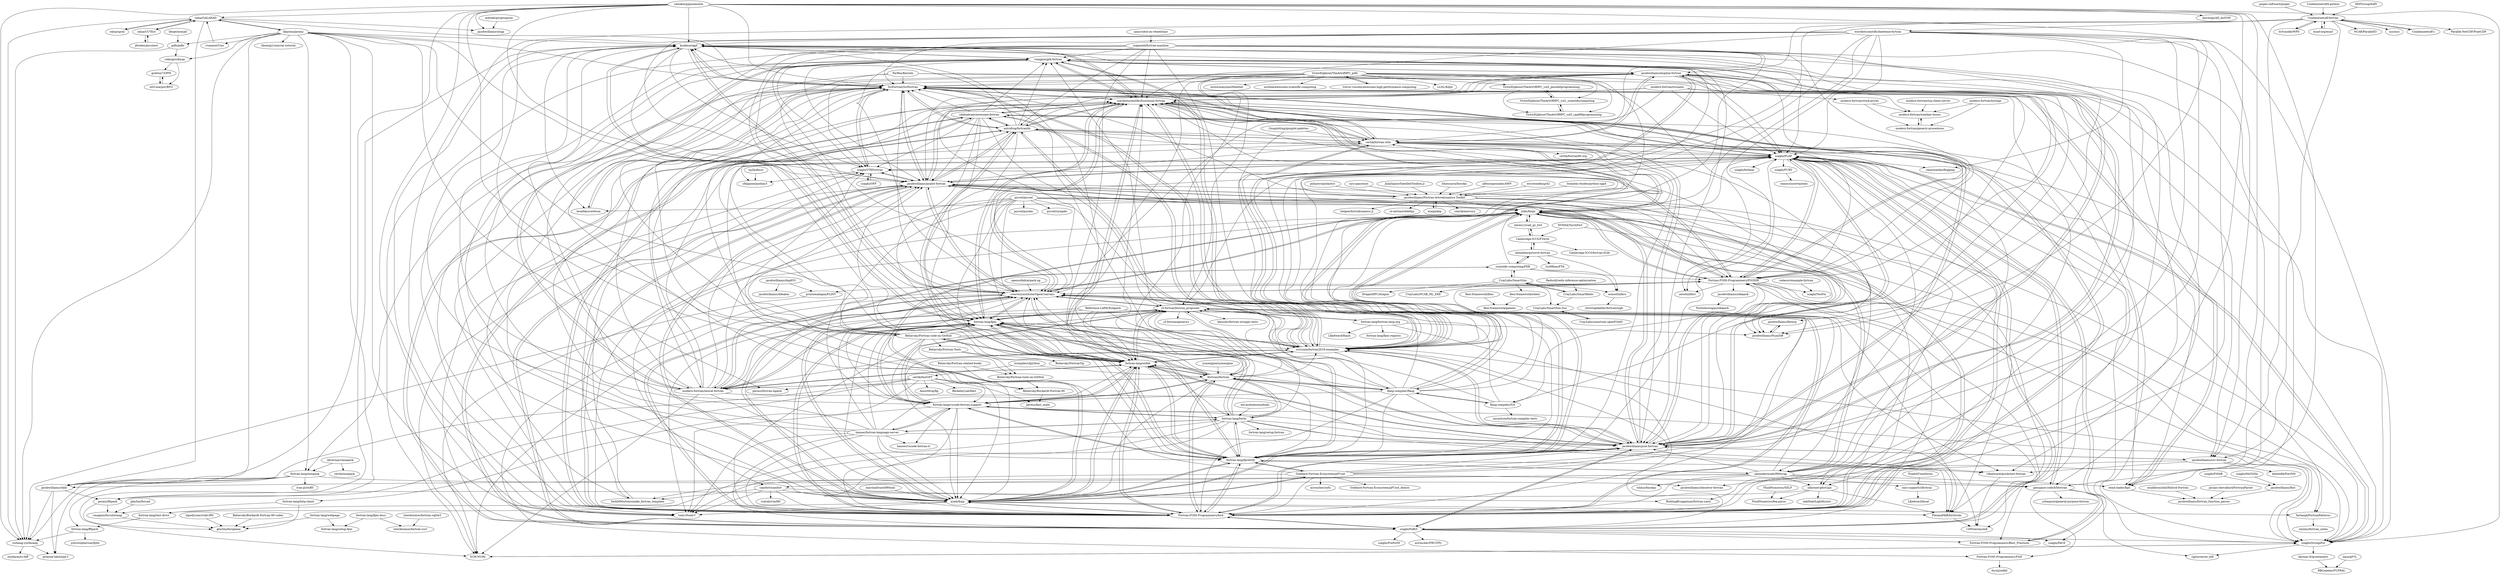 digraph G {
"kookma/ogpf" -> "vmagnin/gtk-fortran"
"kookma/ogpf" -> "SciFortran/SciFortran"
"kookma/ogpf" -> "szaghi/FLAP"
"kookma/ogpf" -> "wavebitscientific/functional-fortran"
"kookma/ogpf" -> "toml-f/toml-f"
"kookma/ogpf" -> "leonfoks/coretran"
"kookma/ogpf" -> "sourceryinstitute/OpenCoarrays"
"kookma/ogpf" -> "reinh-bader/fgsl"
"kookma/ogpf" -> "szaghi/VTKFortran"
"kookma/ogpf" -> "SCM-NV/ftl"
"kookma/ogpf" -> "geospace-code/h5fortran"
"kookma/ogpf" -> "fortran-lang/fpm"
"kookma/ogpf" -> "jacobwilliams/NumDiff"
"kookma/ogpf" -> "jacobwilliams/json-fortran"
"kookma/ogpf" -> "jacobwilliams/pyplot-fortran"
"vmagnin/gtk-fortran" -> "kookma/ogpf"
"vmagnin/gtk-fortran" -> "jacobwilliams/json-fortran"
"vmagnin/gtk-fortran" -> "wavebitscientific/functional-fortran"
"vmagnin/gtk-fortran" -> "scivision/fortran2018-examples"
"vmagnin/gtk-fortran" -> "szaghi/FLAP"
"vmagnin/gtk-fortran" -> "szaghi/VTKFortran"
"vmagnin/gtk-fortran" -> "sourceryinstitute/OpenCoarrays"
"vmagnin/gtk-fortran" -> "Fortran-FOSS-Programmers/ford"
"vmagnin/gtk-fortran" -> "aradi/fypp"
"vmagnin/gtk-fortran" -> "jacobwilliams/pyplot-fortran"
"vmagnin/gtk-fortran" -> "Fortran-FOSS-Programmers/FOODIE"
"vmagnin/gtk-fortran" -> "LKedward/quickstart-fortran"
"vmagnin/gtk-fortran" -> "modern-fortran/neural-fortran"
"vmagnin/gtk-fortran" -> "jacobwilliams/bspline-fortran"
"vmagnin/gtk-fortran" -> "fortran-lang/fpm"
"poliastro/poliastro" -> "jacobwilliams/Fortran-Astrodynamics-Toolkit" ["e"=1]
"nyx-space/nyx" -> "jacobwilliams/Fortran-Astrodynamics-Toolkit" ["e"=1]
"Unidata/netcdf-c" -> "Unidata/netcdf-fortran" ["e"=1]
"devernay/cminpack" -> "certik/minpack"
"devernay/cminpack" -> "fortran-lang/minpack"
"jacobwilliams/json-fortran" -> "Fortran-FOSS-Programmers/ford"
"jacobwilliams/json-fortran" -> "szaghi/FLAP"
"jacobwilliams/json-fortran" -> "jacobwilliams/csv-fortran"
"jacobwilliams/json-fortran" -> "wavebitscientific/functional-fortran"
"jacobwilliams/json-fortran" -> "aradi/fypp"
"jacobwilliams/json-fortran" -> "jacobwilliams/pyplot-fortran"
"jacobwilliams/json-fortran" -> "fortran-lang/fpm"
"jacobwilliams/json-fortran" -> "vmagnin/gtk-fortran"
"jacobwilliams/json-fortran" -> "szaghi/FoBiS"
"jacobwilliams/json-fortran" -> "scivision/fortran2018-examples"
"jacobwilliams/json-fortran" -> "fortran-lang/fprettify"
"jacobwilliams/json-fortran" -> "jacobwilliams/bspline-fortran"
"jacobwilliams/json-fortran" -> "fortran-lang/stdlib"
"jacobwilliams/json-fortran" -> "ylikx/forpy"
"jacobwilliams/json-fortran" -> "SciFortran/SciFortran"
"hansec/fortran-language-server" -> "fortran-lang/fortls"
"hansec/fortran-language-server" -> "fortran-lang/fprettify"
"hansec/fortran-language-server" -> "hansec/vscode-fortran-ls"
"hansec/fortran-language-server" -> "fortran-lang/vscode-fortran-support"
"hansec/fortran-language-server" -> "Fortran-FOSS-Programmers/ford"
"hansec/fortran-language-server" -> "jacobwilliams/json-fortran"
"hansec/fortran-language-server" -> "kookma/ogpf"
"hansec/fortran-language-server" -> "fortran-lang/stdlib"
"hansec/fortran-language-server" -> "aradi/fypp"
"hansec/fortran-language-server" -> "vmagnin/gtk-fortran"
"hansec/fortran-language-server" -> "fortran-lang/fpm"
"hansec/fortran-language-server" -> "sourceryinstitute/OpenCoarrays"
"hansec/fortran-language-server" -> "szaghi/FoBiS"
"hansec/fortran-language-server" -> "wavebitscientific/functional-fortran"
"hansec/fortran-language-server" -> "toml-f/toml-f"
"modern-fortran/tsunami" -> "szaghi/FLAP"
"modern-fortran/tsunami" -> "modern-fortran/stock-prices"
"modern-fortran/tsunami" -> "wavebitscientific/functional-fortran"
"modern-fortran/tsunami" -> "modern-fortran/neural-fortran"
"modern-fortran/tsunami" -> "modern-fortran/weather-buoys"
"modern-fortran/tsunami" -> "sourceryinstitute/OpenCoarrays"
"opencollab/arpack-ng" -> "sourceryinstitute/OpenCoarrays" ["e"=1]
"modern-fortran/neural-fortran" -> "scientific-computing/FKB"
"modern-fortran/neural-fortran" -> "sourceryinstitute/OpenCoarrays"
"modern-fortran/neural-fortran" -> "fortran-lang/stdlib"
"modern-fortran/neural-fortran" -> "fortran-lang/fpm"
"modern-fortran/neural-fortran" -> "wavebitscientific/functional-fortran"
"modern-fortran/neural-fortran" -> "vmagnin/gtk-fortran"
"modern-fortran/neural-fortran" -> "jacobwilliams/pyplot-fortran"
"modern-fortran/neural-fortran" -> "jacobwilliams/json-fortran"
"modern-fortran/neural-fortran" -> "szaghi/FLAP"
"modern-fortran/neural-fortran" -> "aradi/fypp"
"modern-fortran/neural-fortran" -> "scivision/fortran2018-examples"
"modern-fortran/neural-fortran" -> "SciFortran/SciFortran"
"modern-fortran/neural-fortran" -> "kookma/ogpf"
"modern-fortran/neural-fortran" -> "ylikx/forpy"
"modern-fortran/neural-fortran" -> "SCM-NV/ftl"
"azac/cobol-on-wheelchair" -> "mapmeld/fortran-machine" ["e"=1]
"Gnuplotting/gnuplot-palettes" -> "certik/fortran-utils" ["e"=1]
"Gnuplotting/gnuplot-palettes" -> "scivision/fortran2018-examples" ["e"=1]
"Unidata/netcdf4-python" -> "Unidata/netcdf-fortran" ["e"=1]
"lfortran/lfortran" -> "fortran-lang/stdlib"
"lfortran/lfortran" -> "fortran-lang/fpm"
"lfortran/lfortran" -> "Fortran-FOSS-Programmers/ford"
"lfortran/lfortran" -> "fortran-lang/fprettify"
"lfortran/lfortran" -> "sourceryinstitute/OpenCoarrays"
"lfortran/lfortran" -> "wavebitscientific/functional-fortran"
"lfortran/lfortran" -> "fortran-lang/vscode-fortran-support"
"lfortran/lfortran" -> "aradi/fypp"
"lfortran/lfortran" -> "scivision/fortran2018-examples"
"lfortran/lfortran" -> "modern-fortran/neural-fortran"
"lfortran/lfortran" -> "j3-fortran/fortran_proposals"
"lfortran/lfortran" -> "flang-compiler/flang"
"lfortran/lfortran" -> "jacobwilliams/json-fortran"
"lfortran/lfortran" -> "fortran-lang/fortls"
"lfortran/lfortran" -> "kookma/ogpf"
"wavebitscientific/datetime-fortran" -> "jacobwilliams/csv-fortran"
"wavebitscientific/datetime-fortran" -> "wavebitscientific/functional-fortran"
"wavebitscientific/datetime-fortran" -> "szaghi/FLAP"
"wavebitscientific/datetime-fortran" -> "jacobwilliams/json-fortran"
"wavebitscientific/datetime-fortran" -> "szaghi/StringiFor"
"wavebitscientific/datetime-fortran" -> "jacobwilliams/pyplot-fortran"
"wavebitscientific/datetime-fortran" -> "Fortran-FOSS-Programmers/ford"
"wavebitscientific/datetime-fortran" -> "scivision/fortran2018-examples"
"wavebitscientific/datetime-fortran" -> "BoldingBruggeman/fortran-yaml"
"wavebitscientific/datetime-fortran" -> "ylikx/forpy"
"wavebitscientific/datetime-fortran" -> "zerothi/fdict"
"wavebitscientific/datetime-fortran" -> "cmacmackin/flogging"
"wavebitscientific/datetime-fortran" -> "aradi/fypp"
"wavebitscientific/datetime-fortran" -> "SciFortran/SciFortran"
"wavebitscientific/datetime-fortran" -> "kookma/ogpf"
"modern-fortran/weather-buoys" -> "modern-fortran/generic-procedures"
"marshallward/f90nml" -> "aradi/fypp" ["e"=1]
"modern-fortran/listings" -> "modern-fortran/weather-buoys"
"modern-fortran/listings" -> "modern-fortran/generic-procedures"
"pyccel/pyccel" -> "pyccel/psydac" ["e"=1]
"pyccel/pyccel" -> "fortran-lang/fprettify"
"pyccel/pyccel" -> "rjfarmer/gfort2py"
"pyccel/pyccel" -> "sourceryinstitute/OpenCoarrays"
"pyccel/pyccel" -> "jameskermode/f90wrap"
"pyccel/pyccel" -> "camfort/camfort"
"pyccel/pyccel" -> "ylikx/forpy"
"pyccel/pyccel" -> "Fortran-FOSS-Programmers/ford"
"pyccel/pyccel" -> "pyccel/sympde" ["e"=1]
"pyccel/pyccel" -> "PlasmaFAIR/fortitude"
"pyccel/pyccel" -> "scivision/fortran2018-examples"
"pyccel/pyccel" -> "fortran-lang/stdlib"
"pyccel/pyccel" -> "fortran-lang/vscode-fortran-support"
"ylikx/forpy" -> "SciFortran/SciFortran"
"ylikx/forpy" -> "aradi/fypp"
"ylikx/forpy" -> "sourceryinstitute/OpenCoarrays"
"ylikx/forpy" -> "jacobwilliams/pyplot-fortran"
"ylikx/forpy" -> "Fortran-FOSS-Programmers/FOODIE"
"ylikx/forpy" -> "Fortran-FOSS-Programmers/ford"
"ylikx/forpy" -> "szaghi/StringiFor"
"ylikx/forpy" -> "SCM-NV/ftl"
"ylikx/forpy" -> "szaghi/FLAP"
"ylikx/forpy" -> "rjfarmer/gfort2py"
"ylikx/forpy" -> "jacobwilliams/json-fortran"
"ylikx/forpy" -> "scivision/fortran2018-examples"
"ylikx/forpy" -> "fortran-lang/fprettify"
"ylikx/forpy" -> "nbren12/call_py_fort"
"ylikx/forpy" -> "jameskermode/f90wrap"
"JuliaSpace/SatelliteToolbox.jl" -> "jacobwilliams/Fortran-Astrodynamics-Toolkit" ["e"=1]
"mdolab/pyoptsparse" -> "jacobwilliams/slsqp" ["e"=1]
"ralna/GALAHAD" -> "ralna/CUTEst"
"ralna/GALAHAD" -> "jacobwilliams/rklib"
"ralna/GALAHAD" -> "yizhang-yiz/fazang"
"ralna/GALAHAD" -> "ralna/spral"
"ralna/GALAHAD" -> "SciFortran/SciFortran"
"ralna/GALAHAD" -> "libprima/prima"
"ralna/GALAHAD" -> "jacobwilliams/slsqp"
"Goddard-Fortran-Ecosystem/pFUnit" -> "aradi/fypp"
"Goddard-Fortran-Ecosystem/pFUnit" -> "fortran-lang/fprettify"
"Goddard-Fortran-Ecosystem/pFUnit" -> "szaghi/FLAP"
"Goddard-Fortran-Ecosystem/pFUnit" -> "acroucher/zofu"
"Goddard-Fortran-Ecosystem/pFUnit" -> "j3-fortran/fortran_proposals"
"Goddard-Fortran-Ecosystem/pFUnit" -> "Goddard-Fortran-Ecosystem/pFUnit_demos"
"Goddard-Fortran-Ecosystem/pFUnit" -> "geospace-code/h5fortran"
"Goddard-Fortran-Ecosystem/pFUnit" -> "Fortran-FOSS-Programmers/ford"
"Goddard-Fortran-Ecosystem/pFUnit" -> "szaghi/VTKFortran"
"Goddard-Fortran-Ecosystem/pFUnit" -> "jacobwilliams/json-fortran"
"Goddard-Fortran-Ecosystem/pFUnit" -> "SethMMorton/cmake_fortran_template"
"Goddard-Fortran-Ecosystem/pFUnit" -> "scivision/fortran2018-examples"
"szaghi/FoBiS" -> "szaghi/FLAP"
"szaghi/FoBiS" -> "Fortran-FOSS-Programmers/ford"
"szaghi/FoBiS" -> "jacobwilliams/pyplot-fortran"
"szaghi/FoBiS" -> "szaghi/FACE"
"szaghi/FoBiS" -> "szaghi/StringiFor"
"szaghi/FoBiS" -> "jacobwilliams/json-fortran"
"szaghi/FoBiS" -> "szaghi/VTKFortran"
"szaghi/FoBiS" -> "Fortran-FOSS-Programmers/Best_Practices"
"szaghi/FoBiS" -> "astrofrog/fortranlib"
"szaghi/FoBiS" -> "szaghi/PreForM"
"szaghi/FoBiS" -> "wavebitscientific/functional-fortran"
"szaghi/FoBiS" -> "acroucher/FRUITPy"
"szaghi/FoBiS" -> "scivision/fortran2018-examples"
"szaghi/FoBiS" -> "Fortran-FOSS-Programmers/FOODIE"
"szaghi/FoBiS" -> "rabbiabram/awesome-fortran"
"ParRes/Kernels" -> "flang-compiler/f18" ["e"=1]
"ParRes/Kernels" -> "aradi/fypp" ["e"=1]
"ParRes/Kernels" -> "sourceryinstitute/OpenCoarrays" ["e"=1]
"ParRes/Kernels" -> "zerothi/fdict" ["e"=1]
"ParRes/Kernels" -> "SciFortran/SciFortran" ["e"=1]
"cp2k/dbcsr" -> "sfilippone/psblas3" ["e"=1]
"geospace-code/h5fortran" -> "szaghi/StringiFor"
"geospace-code/h5fortran" -> "szaghi/FLAP"
"geospace-code/h5fortran" -> "Fortran-FOSS-Programmers/FIAT"
"geospace-code/h5fortran" -> "rjgtorres/oo_hdf"
"geospace-code/h5fortran" -> "urbanjost/general-purpose-fortran"
"szaghi/FLAP" -> "szaghi/StringiFor"
"szaghi/FLAP" -> "szaghi/VTKFortran"
"szaghi/FLAP" -> "szaghi/FACE"
"szaghi/FLAP" -> "Fortran-FOSS-Programmers/Best_Practices"
"szaghi/FLAP" -> "Fortran-FOSS-Programmers/ford"
"szaghi/FLAP" -> "geospace-code/h5fortran"
"szaghi/FLAP" -> "jacobwilliams/json-fortran"
"szaghi/FLAP" -> "szaghi/FoBiS"
"szaghi/FLAP" -> "cmacmackin/flogging"
"szaghi/FLAP" -> "szaghi/forbear"
"szaghi/FLAP" -> "szaghi/FURY"
"szaghi/FLAP" -> "farhanjk/FortranPatterns"
"szaghi/FLAP" -> "Fortran-FOSS-Programmers/FOODIE"
"szaghi/FLAP" -> "wavebitscientific/functional-fortran"
"szaghi/FLAP" -> "jacobwilliams/pyplot-fortran"
"jfowkes/pycutest" -> "ralna/CUTEst"
"Unidata/netcdf-fortran" -> "Unidata/netcdf-c" ["e"=1]
"Unidata/netcdf-fortran" -> "Parallel-NetCDF/PnetCDF" ["e"=1]
"Unidata/netcdf-fortran" -> "wrf-model/WPS" ["e"=1]
"Unidata/netcdf-fortran" -> "esmf-org/esmf" ["e"=1]
"Unidata/netcdf-fortran" -> "jacobwilliams/csv-fortran"
"Unidata/netcdf-fortran" -> "NCAR/ParallelIO" ["e"=1]
"Unidata/netcdf-fortran" -> "nco/nco" ["e"=1]
"Unidata/netcdf-fortran" -> "wavebitscientific/datetime-fortran"
"Unidata/netcdf-fortran" -> "jacobwilliams/bspline-fortran"
"Unidata/netcdf-fortran" -> "toml-f/toml-f"
"Unidata/netcdf-fortran" -> "Fortran-FOSS-Programmers/ford"
"Unidata/netcdf-fortran" -> "scivision/fortran2018-examples"
"ralna/CUTEst" -> "ralna/GALAHAD"
"ralna/CUTEst" -> "jfowkes/pycutest"
"modern-fortran/stock-prices" -> "modern-fortran/weather-buoys"
"modern-fortran/stock-prices" -> "modern-fortran/generic-procedures"
"flang-compiler/f18" -> "flang-compiler/flang"
"flang-compiler/f18" -> "j3-fortran/fortran_proposals"
"flang-compiler/f18" -> "sourceryinstitute/OpenCoarrays"
"flang-compiler/f18" -> "nncarlson/fortran-compiler-tests"
"flang-compiler/f18" -> "Fortran-FOSS-Programmers/FOODIE"
"nbren12/call_py_fort" -> "ylikx/forpy"
"nbren12/call_py_fort" -> "Cambridge-ICCS/FTorch"
"princemahajan/FLINT" -> "yizhang-yiz/fazang"
"leonfoks/coretran" -> "SciFortran/SciFortran"
"farhanjk/FortranPatterns" -> "zmiimz/fortran_notes"
"nasa/gFTL" -> "RBCanelas/FUPRAL"
"modern-fortran/generic-procedures" -> "modern-fortran/weather-buoys"
"fortran-lang/stdlib" -> "fortran-lang/fpm"
"fortran-lang/stdlib" -> "lfortran/lfortran"
"fortran-lang/stdlib" -> "Fortran-FOSS-Programmers/ford"
"fortran-lang/stdlib" -> "scivision/fortran2018-examples"
"fortran-lang/stdlib" -> "fortran-lang/fprettify"
"fortran-lang/stdlib" -> "aradi/fypp"
"fortran-lang/stdlib" -> "j3-fortran/fortran_proposals"
"fortran-lang/stdlib" -> "wavebitscientific/functional-fortran"
"fortran-lang/stdlib" -> "jacobwilliams/json-fortran"
"fortran-lang/stdlib" -> "fortran-lang/vscode-fortran-support"
"fortran-lang/stdlib" -> "modern-fortran/neural-fortran"
"fortran-lang/stdlib" -> "Beliavsky/Fortran-code-on-GitHub"
"fortran-lang/stdlib" -> "sourceryinstitute/OpenCoarrays"
"fortran-lang/stdlib" -> "astrofrog/fortranlib"
"fortran-lang/stdlib" -> "jacobwilliams/pyplot-fortran"
"fortran-lang/fpm" -> "fortran-lang/stdlib"
"fortran-lang/fpm" -> "lfortran/lfortran"
"fortran-lang/fpm" -> "Fortran-FOSS-Programmers/ford"
"fortran-lang/fpm" -> "fortran-lang/fprettify"
"fortran-lang/fpm" -> "wavebitscientific/functional-fortran"
"fortran-lang/fpm" -> "fortran-lang/vscode-fortran-support"
"fortran-lang/fpm" -> "jacobwilliams/json-fortran"
"fortran-lang/fpm" -> "scivision/fortran2018-examples"
"fortran-lang/fpm" -> "j3-fortran/fortran_proposals"
"fortran-lang/fpm" -> "sourceryinstitute/OpenCoarrays"
"fortran-lang/fpm" -> "kookma/ogpf"
"fortran-lang/fpm" -> "modern-fortran/neural-fortran"
"fortran-lang/fpm" -> "Beliavsky/Fortran-code-on-GitHub"
"fortran-lang/fpm" -> "aradi/fypp"
"fortran-lang/fpm" -> "fortran-lang/fortls"
"esmf-org/esmf" -> "Unidata/netcdf-fortran" ["e"=1]
"libprima/prima" -> "ralna/GALAHAD"
"libprima/prima" -> "jacobwilliams/rklib"
"libprima/prima" -> "pdfo/pdfo"
"libprima/prima" -> "fortran-lang/minpack"
"libprima/prima" -> "cobyqa/cobyqa"
"libprima/prima" -> "SciFortran/SciFortran"
"libprima/prima" -> "kookma/ogpf"
"libprima/prima" -> "toml-f/toml-f"
"libprima/prima" -> "perazz/fortran-lapack"
"libprima/prima" -> "perazz/fitpack"
"libprima/prima" -> "fortran-lang/fprettify"
"libprima/prima" -> "tkoenig1/coarray-tutorial"
"libprima/prima" -> "Beliavsky/FortranTip"
"libprima/prima" -> "yizhang-yiz/fazang"
"libprima/prima" -> "cvanaret/Uno" ["e"=1]
"jacobwilliams/Fortran-Astrodynamics-Toolkit" -> "jacobwilliams/pyplot-fortran"
"jacobwilliams/Fortran-Astrodynamics-Toolkit" -> "wavebitscientific/functional-fortran"
"jacobwilliams/Fortran-Astrodynamics-Toolkit" -> "SciFortran/SciFortran"
"jacobwilliams/Fortran-Astrodynamics-Toolkit" -> "ylikx/forpy"
"jacobwilliams/Fortran-Astrodynamics-Toolkit" -> "esa/pykep" ["e"=1]
"jacobwilliams/Fortran-Astrodynamics-Toolkit" -> "Fortran-FOSS-Programmers/FOODIE"
"jacobwilliams/Fortran-Astrodynamics-Toolkit" -> "smirik/mercury" ["e"=1]
"jacobwilliams/Fortran-Astrodynamics-Toolkit" -> "leonfoks/coretran"
"jacobwilliams/Fortran-Astrodynamics-Toolkit" -> "certik/fortran-utils"
"jacobwilliams/Fortran-Astrodynamics-Toolkit" -> "helgee/Astrodynamics.jl" ["e"=1]
"jacobwilliams/Fortran-Astrodynamics-Toolkit" -> "jacobwilliams/NumDiff"
"jacobwilliams/Fortran-Astrodynamics-Toolkit" -> "kookma/ogpf"
"jacobwilliams/Fortran-Astrodynamics-Toolkit" -> "ut-astria/orbdetpy" ["e"=1]
"jacobwilliams/Fortran-Astrodynamics-Toolkit" -> "jacobwilliams/json-fortran"
"cdslaborg/paramonte" -> "SciFortran/SciFortran"
"cdslaborg/paramonte" -> "jacobwilliams/pyplot-fortran"
"cdslaborg/paramonte" -> "jacobwilliams/csv-fortran"
"cdslaborg/paramonte" -> "jacobwilliams/rklib"
"cdslaborg/paramonte" -> "szaghi/StringiFor"
"cdslaborg/paramonte" -> "jacobwilliams/NumDiff"
"cdslaborg/paramonte" -> "ralna/GALAHAD"
"cdslaborg/paramonte" -> "rjfarmer/gfort2py"
"cdslaborg/paramonte" -> "yizhang-yiz/fazang"
"cdslaborg/paramonte" -> "kookma/ogpf"
"cdslaborg/paramonte" -> "jacobwilliams/slsqp"
"cdslaborg/paramonte" -> "Beliavsky/Fortran-code-on-GitHub"
"cdslaborg/paramonte" -> "toml-f/toml-f"
"cdslaborg/paramonte" -> "geospace-code/h5fortran"
"cdslaborg/paramonte" -> "lauvergn/AD_dnSVM"
"scientific-computing/FKB" -> "alexeedm/pytorch-fortran"
"scientific-computing/FKB" -> "modern-fortran/neural-fortran"
"scientific-computing/FKB" -> "ecmwf/infero"
"scientific-computing/FKB" -> "ylikx/forpy"
"scientific-computing/FKB" -> "CrayLabs/SmartSim"
"scientific-computing/FKB" -> "Fortran-FOSS-Programmers/FOODIE"
"jameskermode/f90wrap" -> "rjfarmer/gfort2py"
"jameskermode/f90wrap" -> "ylikx/forpy"
"jameskermode/f90wrap" -> "fortran-lang/fprettify"
"jameskermode/f90wrap" -> "Fortran-FOSS-Programmers/ford"
"jameskermode/f90wrap" -> "reinh-bader/fgsl"
"jameskermode/f90wrap" -> "SciFortran/SciFortran"
"jameskermode/f90wrap" -> "jacobwilliams/rklib"
"jameskermode/f90wrap" -> "tchlux/fmodpy"
"jameskermode/f90wrap" -> "certik/fortran-utils"
"jameskermode/f90wrap" -> "camfort/camfort"
"jameskermode/f90wrap" -> "sourceryinstitute/OpenCoarrays"
"jameskermode/f90wrap" -> "geospace-code/h5fortran"
"jameskermode/f90wrap" -> "jacobwilliams/json-fortran"
"jameskermode/f90wrap" -> "szaghi/FLAP"
"jameskermode/f90wrap" -> "cass-support/clfortran"
"HDFGroup/hdf5" -> "Unidata/netcdf-fortran" ["e"=1]
"Fortran-FOSS-Programmers/ford" -> "fortran-lang/fprettify"
"Fortran-FOSS-Programmers/ford" -> "szaghi/FLAP"
"Fortran-FOSS-Programmers/ford" -> "jacobwilliams/json-fortran"
"Fortran-FOSS-Programmers/ford" -> "fortran-lang/stdlib"
"Fortran-FOSS-Programmers/ford" -> "fortran-lang/fpm"
"Fortran-FOSS-Programmers/ford" -> "wavebitscientific/functional-fortran"
"Fortran-FOSS-Programmers/ford" -> "aradi/fypp"
"Fortran-FOSS-Programmers/ford" -> "sourceryinstitute/OpenCoarrays"
"Fortran-FOSS-Programmers/ford" -> "szaghi/FoBiS"
"Fortran-FOSS-Programmers/ford" -> "jacobwilliams/pyplot-fortran"
"Fortran-FOSS-Programmers/ford" -> "ylikx/forpy"
"Fortran-FOSS-Programmers/ford" -> "j3-fortran/fortran_proposals"
"Fortran-FOSS-Programmers/ford" -> "SciFortran/SciFortran"
"Fortran-FOSS-Programmers/ford" -> "rabbiabram/awesome-fortran"
"Fortran-FOSS-Programmers/ford" -> "lfortran/lfortran"
"FluidNumerics/SELF" -> "FluidNumerics/feq-parse"
"bbopt/nomad" -> "pdfo/pdfo"
"rabbiabram/awesome-fortran" -> "astrofrog/fortranlib"
"rabbiabram/awesome-fortran" -> "scivision/fortran2018-examples"
"rabbiabram/awesome-fortran" -> "wavebitscientific/functional-fortran"
"rabbiabram/awesome-fortran" -> "Fortran-FOSS-Programmers/ford"
"rabbiabram/awesome-fortran" -> "jacobwilliams/pyplot-fortran"
"rabbiabram/awesome-fortran" -> "jacobwilliams/json-fortran"
"rabbiabram/awesome-fortran" -> "certik/fortran-utils"
"rabbiabram/awesome-fortran" -> "szaghi/FoBiS"
"rabbiabram/awesome-fortran" -> "SciFortran/SciFortran"
"rabbiabram/awesome-fortran" -> "vmagnin/gtk-fortran"
"rabbiabram/awesome-fortran" -> "szaghi/FLAP"
"rabbiabram/awesome-fortran" -> "fortran-lang/stdlib"
"rabbiabram/awesome-fortran" -> "szaghi/VTKFortran"
"rabbiabram/awesome-fortran" -> "fortran-lang/fpm"
"rabbiabram/awesome-fortran" -> "j3-fortran/fortran_proposals"
"pdfo/pdfo" -> "cobyqa/cobyqa"
"pdfo/pdfo" -> "yizhang-yiz/fazang"
"j3-fortran/fortran_proposals" -> "j3-fortran/generics"
"j3-fortran/fortran_proposals" -> "sourceryinstitute/OpenCoarrays"
"j3-fortran/fortran_proposals" -> "aradi/fypp"
"j3-fortran/fortran_proposals" -> "fortran-lang/fortran-lang.org"
"j3-fortran/fortran_proposals" -> "14NGiestas/mfi"
"j3-fortran/fortran_proposals" -> "fortran-lang/stdlib"
"j3-fortran/fortran_proposals" -> "LKedward/quickstart-fortran"
"j3-fortran/fortran_proposals" -> "PlasmaFAIR/fortitude"
"j3-fortran/fortran_proposals" -> "Fortran-FOSS-Programmers/ford"
"j3-fortran/fortran_proposals" -> "fortran-lang/fpm"
"j3-fortran/fortran_proposals" -> "klausler/fortran-wringer-tests"
"j3-fortran/fortran_proposals" -> "szaghi/FLAP"
"j3-fortran/fortran_proposals" -> "toml-f/toml-f"
"j3-fortran/fortran_proposals" -> "fortran-lang/fprettify"
"j3-fortran/fortran_proposals" -> "fortran-lang/vscode-fortran-support"
"fortran-lang/fortran-lang.org" -> "LKedward/fhash"
"fortran-lang/fortran-lang.org" -> "j3-fortran/fortran_proposals"
"fortran-lang/fortran-lang.org" -> "jacobwilliams/NumDiff"
"fortran-lang/fortran-lang.org" -> "14NGiestas/mfi"
"fortran-lang/fortran-lang.org" -> "fortran-lang/fpm-registry"
"bluescarni/heyoka" -> "jacobwilliams/Fortran-Astrodynamics-Toolkit" ["e"=1]
"SciFortran/SciFortran" -> "reinh-bader/fgsl"
"SciFortran/SciFortran" -> "szaghi/StringiFor"
"SciFortran/SciFortran" -> "wavebitscientific/functional-fortran"
"SciFortran/SciFortran" -> "jacobwilliams/pyplot-fortran"
"SciFortran/SciFortran" -> "szaghi/VTKFortran"
"SciFortran/SciFortran" -> "kookma/ogpf"
"SciFortran/SciFortran" -> "ylikx/forpy"
"SciFortran/SciFortran" -> "scivision/fortran2018-examples"
"SciFortran/SciFortran" -> "sfilippone/psblas3"
"SciFortran/SciFortran" -> "certik/fortran-utils"
"SciFortran/SciFortran" -> "leonfoks/coretran"
"SciFortran/SciFortran" -> "Fortran-FOSS-Programmers/FOODIE"
"SciFortran/SciFortran" -> "fortran-lang/minpack"
"SciFortran/SciFortran" -> "toml-f/toml-f"
"SciFortran/SciFortran" -> "astrofrog/fortranlib"
"modern-fortran/tcp-client-server" -> "modern-fortran/weather-buoys"
"szaghi/MaTiSSe" -> "jacobwilliams/flist"
"sourceryinstitute/OpenCoarrays" -> "j3-fortran/fortran_proposals"
"sourceryinstitute/OpenCoarrays" -> "Fortran-FOSS-Programmers/FOODIE"
"sourceryinstitute/OpenCoarrays" -> "aradi/fypp"
"sourceryinstitute/OpenCoarrays" -> "Fortran-FOSS-Programmers/ford"
"sourceryinstitute/OpenCoarrays" -> "ylikx/forpy"
"sourceryinstitute/OpenCoarrays" -> "szaghi/FLAP"
"sourceryinstitute/OpenCoarrays" -> "SciFortran/SciFortran"
"sourceryinstitute/OpenCoarrays" -> "wavebitscientific/functional-fortran"
"sourceryinstitute/OpenCoarrays" -> "fortran-lang/fprettify"
"sourceryinstitute/OpenCoarrays" -> "scivision/fortran2018-examples"
"sourceryinstitute/OpenCoarrays" -> "SCM-NV/ftl"
"sourceryinstitute/OpenCoarrays" -> "jacobwilliams/pyplot-fortran"
"sourceryinstitute/OpenCoarrays" -> "modern-fortran/neural-fortran"
"sourceryinstitute/OpenCoarrays" -> "kookma/ogpf"
"sourceryinstitute/OpenCoarrays" -> "fortran-lang/fpm"
"jacobwilliams/bspline-fortran" -> "jacobwilliams/finterp"
"jacobwilliams/bspline-fortran" -> "jacobwilliams/NumDiff"
"jacobwilliams/bspline-fortran" -> "jacobwilliams/pyplot-fortran"
"jacobwilliams/bspline-fortran" -> "jacobwilliams/json-fortran"
"jacobwilliams/bspline-fortran" -> "szaghi/FLAP"
"jacobwilliams/bspline-fortran" -> "scivision/fortran2018-examples"
"jacobwilliams/bspline-fortran" -> "jacobwilliams/csv-fortran"
"jacobwilliams/bspline-fortran" -> "Fortran-FOSS-Programmers/FOODIE"
"jacobwilliams/bspline-fortran" -> "SciFortran/SciFortran"
"jacobwilliams/bspline-fortran" -> "szaghi/VTKFortran"
"jacobwilliams/bspline-fortran" -> "sourceryinstitute/OpenCoarrays"
"jacobwilliams/bspline-fortran" -> "szaghi/StringiFor"
"jacobwilliams/bspline-fortran" -> "wavebitscientific/functional-fortran"
"jacobwilliams/bspline-fortran" -> "certik/fortran-utils"
"jacobwilliams/bspline-fortran" -> "vmagnin/gtk-fortran"
"alfonsogonzalez/AWP" -> "jacobwilliams/Fortran-Astrodynamics-Toolkit" ["e"=1]
"ericstoneking/42" -> "jacobwilliams/Fortran-Astrodynamics-Toolkit" ["e"=1]
"trevor-vincent/awesome-high-performance-computing" -> "VictorEijkhout/TheArtofHPC_pdfs" ["e"=1]
"Beliavsky/Fortran-code-on-GitHub" -> "fortran-lang/stdlib"
"Beliavsky/Fortran-code-on-GitHub" -> "SciFortran/SciFortran"
"Beliavsky/Fortran-code-on-GitHub" -> "fortran-lang/fpm"
"Beliavsky/Fortran-code-on-GitHub" -> "scivision/fortran2018-examples"
"Beliavsky/Fortran-code-on-GitHub" -> "Beliavsky/FortranTip"
"Beliavsky/Fortran-code-on-GitHub" -> "j3-fortran/fortran_proposals"
"Beliavsky/Fortran-code-on-GitHub" -> "szaghi/StringiFor"
"Beliavsky/Fortran-code-on-GitHub" -> "Beliavsky/Fortran-Tools"
"Beliavsky/Fortran-code-on-GitHub" -> "Beliavsky/Fortran-tools-on-GitHub"
"Beliavsky/Fortran-code-on-GitHub" -> "Fortran-FOSS-Programmers/ford"
"Beliavsky/Fortran-code-on-GitHub" -> "wavebitscientific/functional-fortran"
"Beliavsky/Fortran-code-on-GitHub" -> "jacobwilliams/pyplot-fortran"
"Beliavsky/Fortran-code-on-GitHub" -> "fortran-lang/vscode-fortran-support"
"Beliavsky/Fortran-code-on-GitHub" -> "certik/fortran-utils"
"Beliavsky/Fortran-code-on-GitHub" -> "astrofrog/fortranlib"
"Beliavsky/Fortran-related-books" -> "Beliavsky/Burkardt-Fortran-90"
"Beliavsky/Fortran-related-books" -> "Beliavsky/Fortran-tools-on-GitHub"
"Beliavsky/Fortran-tools-on-GitHub" -> "Beliavsky/Burkardt-Fortran-90"
"fortran-lang/test-drive" -> "fortran-lang/fftpack"
"Beliavsky/Fortran-Tools" -> "Beliavsky/Fortran-tools-on-GitHub"
"Beliavsky/Fortran-Tools" -> "Beliavsky/FortranTip"
"certik/fortran-utils" -> "astrofrog/fortranlib"
"certik/fortran-utils" -> "SciFortran/SciFortran"
"certik/fortran-utils" -> "szaghi/FLAP"
"certik/fortran-utils" -> "wavebitscientific/functional-fortran"
"certik/fortran-utils" -> "scivision/fortran2018-examples"
"certik/fortran-utils" -> "jacobwilliams/json-fortran"
"certik/fortran-utils" -> "jacobwilliams/pyplot-fortran"
"certik/fortran-utils" -> "reinh-bader/fgsl"
"certik/fortran-utils" -> "ylikx/forpy"
"certik/fortran-utils" -> "rabbiabram/awesome-fortran"
"certik/fortran-utils" -> "certik/fortran90.org"
"certik/fortran-utils" -> "jacobwilliams/bspline-fortran"
"certik/fortran-utils" -> "SethMMorton/cmake_fortran_template"
"certik/fortran-utils" -> "szaghi/StringiFor"
"certik/fortran-utils" -> "fortran-lang/fprettify"
"CrayLabs/SmartSim" -> "CrayLabs/SmartRedis"
"CrayLabs/SmartSim" -> "ecmwf/infero"
"CrayLabs/SmartSim" -> "scientific-computing/FKB"
"CrayLabs/SmartSim" -> "CrayLabs/SmartSim-Zoo"
"CrayLabs/SmartSim" -> "CrayLabs/NCAR_ML_EKE"
"CrayLabs/SmartSim" -> "flexi-framework/relexi"
"CrayLabs/SmartSim" -> "DragonHPC/dragon"
"jacobwilliams/pyplot-fortran" -> "szaghi/StringiFor"
"jacobwilliams/pyplot-fortran" -> "SciFortran/SciFortran"
"jacobwilliams/pyplot-fortran" -> "SCM-NV/ftl"
"jacobwilliams/pyplot-fortran" -> "szaghi/VTKFortran"
"jacobwilliams/pyplot-fortran" -> "Fortran-FOSS-Programmers/FOODIE"
"jacobwilliams/pyplot-fortran" -> "szaghi/FLAP"
"jacobwilliams/pyplot-fortran" -> "ylikx/forpy"
"jacobwilliams/pyplot-fortran" -> "jacobwilliams/json-fortran"
"jacobwilliams/pyplot-fortran" -> "aradi/fypp"
"jacobwilliams/pyplot-fortran" -> "Fortran-FOSS-Programmers/ford"
"jacobwilliams/pyplot-fortran" -> "wavebitscientific/functional-fortran"
"jacobwilliams/pyplot-fortran" -> "szaghi/FoBiS"
"jacobwilliams/pyplot-fortran" -> "astrofrog/fortranlib"
"jacobwilliams/pyplot-fortran" -> "jacobwilliams/Fortran-Astrodynamics-Toolkit"
"jacobwilliams/pyplot-fortran" -> "sourceryinstitute/OpenCoarrays"
"CrayLabs/smartsim-openFOAM" -> "CrayLabs/SmartSim-Zoo"
"CrayLabs/SmartRedis" -> "CrayLabs/SmartSim"
"CrayLabs/SmartRedis" -> "CrayLabs/SmartSim-Zoo"
"szaghi/FiNeR" -> "jacobwilliams/flist"
"Beliavsky/Burkardt-Fortran-90" -> "jalvesz/fast_math"
"interkosmos/fortran-sqlite3" -> "interkosmos/fortran-curl"
"codecov/example-fortran" -> "szaghi/VecFor"
"LKedward/quickstart-fortran" -> "14NGiestas/mfi"
"lcompilers/lpython" -> "lfortran/lfortran" ["e"=1]
"lcompilers/lpython" -> "certik/fastGPT" ["e"=1]
"symengine/symengine" -> "lfortran/lfortran" ["e"=1]
"reinh-bader/fgsl" -> "SciFortran/SciFortran"
"reinh-bader/fgsl" -> "jacobwilliams/fortran_function_parser"
"fortran-lang/fortls" -> "fortran-lang/vscode-fortran-support"
"fortran-lang/fortls" -> "hansec/fortran-language-server"
"fortran-lang/fortls" -> "fortran-lang/fprettify"
"fortran-lang/fortls" -> "fortran-lang/fpm"
"fortran-lang/fortls" -> "fortran-lang/stdlib"
"fortran-lang/fortls" -> "Fortran-FOSS-Programmers/ford"
"fortran-lang/fortls" -> "toml-f/toml-f"
"fortran-lang/fortls" -> "PlasmaFAIR/fortitude"
"fortran-lang/fortls" -> "lfortran/lfortran"
"fortran-lang/fortls" -> "SciFortran/SciFortran"
"fortran-lang/fortls" -> "fortran-lang/setup-fortran"
"fortran-lang/fortls" -> "fortran-lang/test-drive"
"fortran-lang/fortls" -> "j3-fortran/fortran_proposals"
"fortran-lang/fortls" -> "jacobwilliams/json-fortran"
"fortran-lang/fortls" -> "LKedward/quickstart-fortran"
"jacobwilliams/dop853" -> "jacobwilliams/ddeabm"
"jacobwilliams/dop853" -> "princemahajan/FLINT"
"Fortran-FOSS-Programmers/Best_Practices" -> "szaghi/FLAP"
"Fortran-FOSS-Programmers/Best_Practices" -> "Fortran-FOSS-Programmers/FIAT"
"cvanaret/Uno" -> "ralna/GALAHAD" ["e"=1]
"szaghi/VTKFortran" -> "szaghi/FLAP"
"szaghi/VTKFortran" -> "SciFortran/SciFortran"
"szaghi/VTKFortran" -> "Fortran-FOSS-Programmers/FOODIE"
"szaghi/VTKFortran" -> "sfilippone/psblas3"
"szaghi/VTKFortran" -> "jacobwilliams/pyplot-fortran"
"szaghi/VTKFortran" -> "szaghi/OFF" ["e"=1]
"cobyqa/cobyqa" -> "gratton7/OPM"
"cobyqa/cobyqa" -> "m01marpor/BFO"
"ecmwf/infero" -> "christophkeller/fortran2xgb"
"szaghi/OFF" -> "szaghi/VTKFortran" ["e"=1]
"jacobwilliams/odepack" -> "Nicholaswogan/odepack"
"Fortran-FOSS-Programmers/FIAT" -> "furstj/ooflib"
"flexi-framework/relexi" -> "flexi-framework/galaexi"
"fortran-lang/minpack" -> "jacobwilliams/nlesolver-fortran"
"fortran-lang/minpack" -> "yizhang-yiz/fazang"
"fortran-lang/minpack" -> "fortran-lang/fftpack"
"fortran-lang/minpack" -> "grimme-lab/nlopt-f"
"fortran-lang/minpack" -> "jacobwilliams/rklib"
"fortran-lang/minpack" -> "ivan-pi/stiff3"
"yizhang-yiz/fazang" -> "grimme-lab/nlopt-f"
"yizhang-yiz/fazang" -> "zoziha/auto-diff"
"Fortran-FOSS-Programmers/FOODIE" -> "szaghi/VTKFortran"
"Fortran-FOSS-Programmers/FOODIE" -> "sourceryinstitute/OpenCoarrays"
"Fortran-FOSS-Programmers/FOODIE" -> "szaghi/FLAP"
"Fortran-FOSS-Programmers/FOODIE" -> "szaghi/StringiFor"
"Fortran-FOSS-Programmers/FOODIE" -> "farhanjk/FortranPatterns"
"Fortran-FOSS-Programmers/FOODIE" -> "jacobwilliams/pyplot-fortran"
"Fortran-FOSS-Programmers/FOODIE" -> "SciFortran/SciFortran"
"Fortran-FOSS-Programmers/FOODIE" -> "szaghi/VecFor"
"Fortran-FOSS-Programmers/FOODIE" -> "ylikx/forpy"
"Fortran-FOSS-Programmers/FOODIE" -> "jacobwilliams/odepack"
"Fortran-FOSS-Programmers/FOODIE" -> "Fortran-FOSS-Programmers/Best_Practices"
"Fortran-FOSS-Programmers/FOODIE" -> "jacobwilliams/NumDiff"
"Fortran-FOSS-Programmers/FOODIE" -> "zerothi/fdict"
"Fortran-FOSS-Programmers/FOODIE" -> "Fortran-FOSS-Programmers/FIAT"
"Fortran-FOSS-Programmers/FOODIE" -> "princemahajan/FLINT"
"cass-support/clfortran" -> "LKedward/focal"
"alexeedm/pytorch-fortran" -> "scientific-computing/FKB"
"alexeedm/pytorch-fortran" -> "Cambridge-ICCS/FTorch"
"alexeedm/pytorch-fortran" -> "luc99hen/FTA"
"alexeedm/pytorch-fortran" -> "ecmwf/infero"
"fortran-lang/fpm-docs" -> "fortran-lang/setup-fpm"
"fortran-lang/fpm-docs" -> "interkosmos/fortran-curl"
"CrayLabs/SmartSim-Zoo" -> "CrayLabs/smartsim-openFOAM"
"jacobwilliams/flist" -> "jacobwilliams/fortran_function_parser"
"m01marpor/BFO" -> "gratton7/OPM"
"gratton7/OPM" -> "m01marpor/BFO"
"Reference-LAPACK/lapack" -> "fortran-lang/stdlib" ["e"=1]
"Reference-LAPACK/lapack" -> "lfortran/lfortran" ["e"=1]
"Reference-LAPACK/lapack" -> "fortran-lang/fpm" ["e"=1]
"Reference-LAPACK/lapack" -> "flang-compiler/flang" ["e"=1]
"Reference-LAPACK/lapack" -> "modern-fortran/neural-fortran" ["e"=1]
"Reference-LAPACK/lapack" -> "Fortran-FOSS-Programmers/ford" ["e"=1]
"aradi/fypp" -> "fortran-lang/fprettify"
"aradi/fypp" -> "j3-fortran/fortran_proposals"
"aradi/fypp" -> "sourceryinstitute/OpenCoarrays"
"aradi/fypp" -> "toml-f/toml-f"
"aradi/fypp" -> "Fortran-FOSS-Programmers/ford"
"aradi/fypp" -> "ylikx/forpy"
"aradi/fypp" -> "jacobwilliams/json-fortran"
"aradi/fypp" -> "jacobwilliams/pyplot-fortran"
"aradi/fypp" -> "fortran-lang/stdlib"
"aradi/fypp" -> "SciFortran/SciFortran"
"aradi/fypp" -> "Goddard-Fortran-Ecosystem/pFUnit"
"aradi/fypp" -> "fortran-lang/test-drive"
"aradi/fypp" -> "farhanjk/FortranPatterns"
"aradi/fypp" -> "PlasmaFAIR/fortitude"
"aradi/fypp" -> "szaghi/FLAP"
"brandon-rhodes/python-sgp4" -> "jacobwilliams/Fortran-Astrodynamics-Toolkit" ["e"=1]
"Cambridge-ICCS/FTorch" -> "Cambridge-ICCS/fortran-tf-lib"
"Cambridge-ICCS/FTorch" -> "alexeedm/pytorch-fortran"
"Cambridge-ICCS/FTorch" -> "nbren12/call_py_fort"
"scivision/fortran2018-examples" -> "astrofrog/fortranlib"
"scivision/fortran2018-examples" -> "SciFortran/SciFortran"
"scivision/fortran2018-examples" -> "fortran-lang/stdlib"
"scivision/fortran2018-examples" -> "wavebitscientific/functional-fortran"
"scivision/fortran2018-examples" -> "rabbiabram/awesome-fortran"
"scivision/fortran2018-examples" -> "sourceryinstitute/OpenCoarrays"
"scivision/fortran2018-examples" -> "jacobwilliams/json-fortran"
"scivision/fortran2018-examples" -> "fortran-lang/fpm"
"scivision/fortran2018-examples" -> "vmagnin/gtk-fortran"
"scivision/fortran2018-examples" -> "jacobwilliams/bspline-fortran"
"scivision/fortran2018-examples" -> "ylikx/forpy"
"scivision/fortran2018-examples" -> "szaghi/FLAP"
"scivision/fortran2018-examples" -> "certik/fortran-utils"
"scivision/fortran2018-examples" -> "fortran-lang/fprettify"
"scivision/fortran2018-examples" -> "aradi/fypp"
"perazz/fitpack" -> "vmagnin/forcolormap"
"perazz/fitpack" -> "gha3mi/foropenai"
"jacobwilliams/finterp" -> "jacobwilliams/NumDiff"
"fortran-lang/webpage" -> "fortran-lang/setup-fpm"
"fortran-lang/webpage" -> "gha3mi/foropenai"
"jacobwilliams/rklib" -> "grimme-lab/nlopt-f"
"jacobwilliams/rklib" -> "perazz/fitpack"
"jacobwilliams/rklib" -> "yizhang-yiz/fazang"
"VictorEijkhout/TheArtOfHPC_vol2_parallelprogramming" -> "VictorEijkhout/TheArtOfHPC_vol1_scientificcomputing"
"VictorEijkhout/TheArtOfHPC_vol2_parallelprogramming" -> "VictorEijkhout/TheArtOfHPC_vol3_cppf08programming"
"szaghi/StringiFor" -> "rjgtorres/oo_hdf"
"szaghi/StringiFor" -> "szaghi/FLAP"
"szaghi/StringiFor" -> "SCM-NV/ftl"
"szaghi/StringiFor" -> "darmar-lt/qcontainers"
"VictorEijkhout/TheArtOfHPC_vol1_scientificcomputing" -> "VictorEijkhout/TheArtOfHPC_vol3_cppf08programming"
"VictorEijkhout/TheArtOfHPC_vol1_scientificcomputing" -> "VictorEijkhout/TheArtOfHPC_vol2_parallelprogramming"
"VictorEijkhout/TheArtOfHPC_vol3_cppf08programming" -> "VictorEijkhout/TheArtOfHPC_vol1_scientificcomputing"
"VictorEijkhout/TheArtofHPC_pdfs" -> "trevor-vincent/awesome-high-performance-computing" ["e"=1]
"VictorEijkhout/TheArtofHPC_pdfs" -> "VictorEijkhout/TheArtOfHPC_vol2_parallelprogramming"
"VictorEijkhout/TheArtofHPC_pdfs" -> "VictorEijkhout/TheArtOfHPC_vol1_scientificcomputing"
"VictorEijkhout/TheArtofHPC_pdfs" -> "fortran-lang/fprettify"
"VictorEijkhout/TheArtofHPC_pdfs" -> "fortran-lang/stdlib"
"VictorEijkhout/TheArtofHPC_pdfs" -> "lfortran/lfortran"
"VictorEijkhout/TheArtofHPC_pdfs" -> "LLNL/RAJA" ["e"=1]
"VictorEijkhout/TheArtofHPC_pdfs" -> "SciFortran/SciFortran"
"VictorEijkhout/TheArtofHPC_pdfs" -> "VictorEijkhout/TheArtOfHPC_vol3_cppf08programming"
"VictorEijkhout/TheArtofHPC_pdfs" -> "Fortran-FOSS-Programmers/ford"
"VictorEijkhout/TheArtofHPC_pdfs" -> "fortran-lang/vscode-fortran-support"
"VictorEijkhout/TheArtofHPC_pdfs" -> "Beliavsky/Fortran-code-on-GitHub"
"VictorEijkhout/TheArtofHPC_pdfs" -> "mrnorman/miniWeather" ["e"=1]
"VictorEijkhout/TheArtofHPC_pdfs" -> "nschloe/awesome-scientific-computing" ["e"=1]
"VictorEijkhout/TheArtofHPC_pdfs" -> "j3-fortran/fortran_proposals"
"RedisAI/redis-inference-optimization" -> "CrayLabs/SmartRedis" ["e"=1]
"fortran-lang/fprettify" -> "Fortran-FOSS-Programmers/ford"
"fortran-lang/fprettify" -> "aradi/fypp"
"fortran-lang/fprettify" -> "fortran-lang/fpm"
"fortran-lang/fprettify" -> "wavebitscientific/functional-fortran"
"fortran-lang/fprettify" -> "fortran-lang/vscode-fortran-support"
"fortran-lang/fprettify" -> "fortran-lang/stdlib"
"fortran-lang/fprettify" -> "sourceryinstitute/OpenCoarrays"
"fortran-lang/fprettify" -> "jacobwilliams/json-fortran"
"fortran-lang/fprettify" -> "PlasmaFAIR/fortitude"
"fortran-lang/fprettify" -> "szaghi/FLAP"
"fortran-lang/fprettify" -> "Goddard-Fortran-Ecosystem/pFUnit"
"fortran-lang/fprettify" -> "ylikx/forpy"
"fortran-lang/fprettify" -> "fortran-lang/fortls"
"fortran-lang/fprettify" -> "j3-fortran/fortran_proposals"
"fortran-lang/fprettify" -> "jameskermode/f90wrap"
"mapmeld/fortran-machine" -> "wavebitscientific/functional-fortran"
"mapmeld/fortran-machine" -> "jacobwilliams/json-fortran"
"mapmeld/fortran-machine" -> "certik/fortran-utils"
"mapmeld/fortran-machine" -> "fortran-lang/fpm"
"mapmeld/fortran-machine" -> "vmagnin/gtk-fortran"
"mapmeld/fortran-machine" -> "flang-compiler/flang"
"mapmeld/fortran-machine" -> "modern-fortran/neural-fortran"
"mapmeld/fortran-machine" -> "astrofrog/fortranlib"
"mapmeld/fortran-machine" -> "Fortran-FOSS-Programmers/ford"
"mapmeld/fortran-machine" -> "scivision/fortran2018-examples"
"mapmeld/fortran-machine" -> "fortran-lang/stdlib"
"mapmeld/fortran-machine" -> "Fortran-FOSS-Programmers/FOODIE"
"mapmeld/fortran-machine" -> "sourceryinstitute/OpenCoarrays"
"mapmeld/fortran-machine" -> "SCM-NV/ftl"
"mapmeld/fortran-machine" -> "reinh-bader/fgsl"
"NVIDIA/TorchFort" -> "Cambridge-ICCS/FTorch"
"NVIDIA/TorchFort" -> "PlasmaFAIR/fortitude"
"flexi-framework/flexi" -> "flexi-framework/galaexi" ["e"=1]
"certik/fastGPT" -> "perazz/fortran-lapack"
"certik/fastGPT" -> "perazz/fitpack"
"certik/fastGPT" -> "AnonMiraj/fig"
"certik/fastGPT" -> "BerkeleyLab/fiats"
"certik/fastGPT" -> "fortran-lang/http-client"
"certik/fastGPT" -> "jacobwilliams/rklib"
"certik/fastGPT" -> "jalvesz/fast_math"
"certik/fastGPT" -> "Beliavsky/Burkardt-Fortran-90"
"jasper-software/jasper" -> "Unidata/netcdf-fortran" ["e"=1]
"wrf-model/WPS" -> "Unidata/netcdf-fortran" ["e"=1]
"jacopo-chevallard/FortranParser" -> "jacobwilliams/fortran_function_parser"
"ralna/spral" -> "ralna/GALAHAD"
"nlpodyssey/rwkv.f90" -> "gha3mi/foropenai"
"fortran-lang/http-client" -> "vmagnin/forcolormap"
"fortran-lang/http-client" -> "gha3mi/foropenai"
"szaghi/FURY" -> "ramos/uncertainties"
"Foadsf/Cmathtuts" -> "cass-support/clfortran"
"PlasmaFAIR/fortitude" -> "14NGiestas/mfi"
"astrofrog/fortranlib" -> "certik/fortran-utils"
"astrofrog/fortranlib" -> "scivision/fortran2018-examples"
"astrofrog/fortranlib" -> "rabbiabram/awesome-fortran"
"astrofrog/fortranlib" -> "wavebitscientific/functional-fortran"
"astrofrog/fortranlib" -> "SciFortran/SciFortran"
"astrofrog/fortranlib" -> "jacobwilliams/pyplot-fortran"
"astrofrog/fortranlib" -> "szaghi/FLAP"
"astrofrog/fortranlib" -> "jacobwilliams/json-fortran"
"astrofrog/fortranlib" -> "fortran-lang/stdlib"
"astrofrog/fortranlib" -> "szaghi/FoBiS"
"astrofrog/fortranlib" -> "vmagnin/gtk-fortran"
"astrofrog/fortranlib" -> "fortran-lang/fpm"
"astrofrog/fortranlib" -> "reinh-bader/fgsl"
"astrofrog/fortranlib" -> "jacobwilliams/bspline-fortran"
"astrofrog/fortranlib" -> "kookma/ogpf"
"wavebitscientific/functional-fortran" -> "SciFortran/SciFortran"
"wavebitscientific/functional-fortran" -> "jacobwilliams/json-fortran"
"wavebitscientific/functional-fortran" -> "scivision/fortran2018-examples"
"wavebitscientific/functional-fortran" -> "Fortran-FOSS-Programmers/ford"
"wavebitscientific/functional-fortran" -> "astrofrog/fortranlib"
"wavebitscientific/functional-fortran" -> "szaghi/FLAP"
"wavebitscientific/functional-fortran" -> "fortran-lang/fprettify"
"wavebitscientific/functional-fortran" -> "jacobwilliams/pyplot-fortran"
"wavebitscientific/functional-fortran" -> "fortran-lang/fpm"
"wavebitscientific/functional-fortran" -> "rabbiabram/awesome-fortran"
"wavebitscientific/functional-fortran" -> "sourceryinstitute/OpenCoarrays"
"wavebitscientific/functional-fortran" -> "kookma/ogpf"
"wavebitscientific/functional-fortran" -> "fortran-lang/stdlib"
"wavebitscientific/functional-fortran" -> "vmagnin/gtk-fortran"
"wavebitscientific/functional-fortran" -> "Fortran-FOSS-Programmers/FOODIE"
"rjfarmer/gfort2py" -> "PlasmaFAIR/fortitude"
"rjfarmer/gfort2py" -> "nekStab/LightKrylov"
"rjfarmer/gfort2py" -> "FluidNumerics/feq-parse"
"rjfarmer/gfort2py" -> "perazz/fitpack"
"SethMMorton/cmake_fortran_template" -> "SciFortran/SciFortran"
"SethMMorton/cmake_fortran_template" -> "szaghi/VTKFortran"
"jacobwilliams/NumDiff" -> "jacobwilliams/finterp"
"SCM-NV/ftl" -> "szaghi/StringiFor"
"gha3mi/forcad" -> "vmagnin/forcolormap"
"vmagnin/forcolormap" -> "gha3mi/foropenai"
"jacobwilliams/csv-fortran" -> "szaghi/StringiFor"
"jacobwilliams/csv-fortran" -> "LKedward/quickstart-fortran"
"jacobwilliams/csv-fortran" -> "jacobwilliams/nlesolver-fortran"
"jacobwilliams/csv-fortran" -> "jacobwilliams/json-fortran"
"jacobwilliams/csv-fortran" -> "ketetefid/FortNN"
"envmodules/modules" -> "fortran-lang/fortls" ["e"=1]
"esa/pykep" -> "jacobwilliams/Fortran-Astrodynamics-Toolkit" ["e"=1]
"fortran-lang/fftpack" -> "yizhang-yiz/fazang"
"fortran-lang/fftpack" -> "jchristopherson/fplot"
"darmar-lt/qcontainers" -> "RBCanelas/FUPRAL"
"flang-compiler/flang" -> "flang-compiler/f18"
"flang-compiler/flang" -> "sourceryinstitute/OpenCoarrays"
"flang-compiler/flang" -> "Fortran-FOSS-Programmers/ford"
"flang-compiler/flang" -> "wavebitscientific/functional-fortran"
"flang-compiler/flang" -> "lfortran/lfortran"
"flang-compiler/flang" -> "fortran-lang/fprettify"
"flang-compiler/flang" -> "fortran-lang/fpm"
"flang-compiler/flang" -> "szaghi/FLAP"
"flang-compiler/flang" -> "fortran-lang/stdlib"
"flang-compiler/flang" -> "j3-fortran/fortran_proposals"
"flang-compiler/flang" -> "vmagnin/gtk-fortran"
"flang-compiler/flang" -> "jacobwilliams/json-fortran"
"flang-compiler/flang" -> "ylikx/forpy"
"flang-compiler/flang" -> "fortran-lang/vscode-fortran-support"
"flang-compiler/flang" -> "Fortran-FOSS-Programmers/FOODIE"
"muellermichel/Hybrid-Fortran" -> "jacobwilliams/fortran_function_parser"
"fortran-lang/vscode-fortran-support" -> "fortran-lang/fortls"
"fortran-lang/vscode-fortran-support" -> "fortran-lang/fprettify"
"fortran-lang/vscode-fortran-support" -> "fortran-lang/fpm"
"fortran-lang/vscode-fortran-support" -> "fortran-lang/stdlib"
"fortran-lang/vscode-fortran-support" -> "sourceryinstitute/OpenCoarrays"
"fortran-lang/vscode-fortran-support" -> "j3-fortran/fortran_proposals"
"fortran-lang/vscode-fortran-support" -> "aradi/fypp"
"fortran-lang/vscode-fortran-support" -> "Fortran-FOSS-Programmers/ford"
"fortran-lang/vscode-fortran-support" -> "hansec/fortran-language-server"
"fortran-lang/vscode-fortran-support" -> "szaghi/StringiFor"
"fortran-lang/vscode-fortran-support" -> "kookma/ogpf"
"fortran-lang/vscode-fortran-support" -> "toml-f/toml-f"
"fortran-lang/vscode-fortran-support" -> "LKedward/quickstart-fortran"
"fortran-lang/vscode-fortran-support" -> "lfortran/lfortran"
"fortran-lang/vscode-fortran-support" -> "hansec/vscode-fortran-ls"
"camfort/camfort" -> "SethMMorton/cmake_fortran_template"
"camfort/camfort" -> "Fortran-FOSS-Programmers/ford"
"camfort/camfort" -> "BoldingBruggeman/fortran-yaml"
"camfort/camfort" -> "aradi/fypp"
"camfort/camfort" -> "rudrab/vimf90"
"camfort/camfort" -> "toml-f/toml-f"
"Beliavsky/Burkardt-Fortran-90-codes" -> "gha3mi/foropenai"
"kookma/ogpf" ["l"="62.577,-0.799"]
"vmagnin/gtk-fortran" ["l"="62.58,-0.845"]
"SciFortran/SciFortran" ["l"="62.588,-0.79"]
"szaghi/FLAP" ["l"="62.604,-0.831"]
"wavebitscientific/functional-fortran" ["l"="62.576,-0.834"]
"toml-f/toml-f" ["l"="62.566,-0.776"]
"leonfoks/coretran" ["l"="62.618,-0.763"]
"sourceryinstitute/OpenCoarrays" ["l"="62.556,-0.828"]
"reinh-bader/fgsl" ["l"="62.553,-0.766"]
"szaghi/VTKFortran" ["l"="62.622,-0.825"]
"SCM-NV/ftl" ["l"="62.549,-0.784"]
"geospace-code/h5fortran" ["l"="62.634,-0.79"]
"fortran-lang/fpm" ["l"="62.546,-0.842"]
"jacobwilliams/NumDiff" ["l"="62.637,-0.823"]
"jacobwilliams/json-fortran" ["l"="62.576,-0.811"]
"jacobwilliams/pyplot-fortran" ["l"="62.591,-0.81"]
"scivision/fortran2018-examples" ["l"="62.583,-0.823"]
"Fortran-FOSS-Programmers/ford" ["l"="62.566,-0.823"]
"aradi/fypp" ["l"="62.564,-0.808"]
"Fortran-FOSS-Programmers/FOODIE" ["l"="62.594,-0.823"]
"LKedward/quickstart-fortran" ["l"="62.577,-0.865"]
"modern-fortran/neural-fortran" ["l"="62.537,-0.818"]
"jacobwilliams/bspline-fortran" ["l"="62.614,-0.81"]
"poliastro/poliastro" ["l"="19.464,14.833", "c"=641]
"jacobwilliams/Fortran-Astrodynamics-Toolkit" ["l"="62.613,-0.791"]
"nyx-space/nyx" ["l"="19.404,14.77", "c"=641]
"Unidata/netcdf-c" ["l"="40.823,25.606", "c"=420]
"Unidata/netcdf-fortran" ["l"="62.597,-0.763"]
"devernay/cminpack" ["l"="62.661,-0.613"]
"certik/minpack" ["l"="62.675,-0.58"]
"fortran-lang/minpack" ["l"="62.628,-0.687"]
"jacobwilliams/csv-fortran" ["l"="62.622,-0.777"]
"szaghi/FoBiS" ["l"="62.614,-0.84"]
"fortran-lang/fprettify" ["l"="62.554,-0.813"]
"fortran-lang/stdlib" ["l"="62.56,-0.848"]
"ylikx/forpy" ["l"="62.561,-0.793"]
"hansec/fortran-language-server" ["l"="62.54,-0.801"]
"fortran-lang/fortls" ["l"="62.523,-0.81"]
"hansec/vscode-fortran-ls" ["l"="62.492,-0.813"]
"fortran-lang/vscode-fortran-support" ["l"="62.537,-0.83"]
"modern-fortran/tsunami" ["l"="62.574,-0.901"]
"modern-fortran/stock-prices" ["l"="62.577,-0.961"]
"modern-fortran/weather-buoys" ["l"="62.571,-0.979"]
"opencollab/arpack-ng" ["l"="62.921,-1.484", "c"=175]
"scientific-computing/FKB" ["l"="62.468,-0.808"]
"azac/cobol-on-wheelchair" ["l"="-20.649,-45.841", "c"=1151]
"mapmeld/fortran-machine" ["l"="62.518,-0.827"]
"Gnuplotting/gnuplot-palettes" ["l"="21.333,16.347", "c"=77]
"certik/fortran-utils" ["l"="62.6,-0.807"]
"Unidata/netcdf4-python" ["l"="40.778,25.579", "c"=420]
"lfortran/lfortran" ["l"="62.52,-0.851"]
"j3-fortran/fortran_proposals" ["l"="62.56,-0.862"]
"flang-compiler/flang" ["l"="62.54,-0.867"]
"wavebitscientific/datetime-fortran" ["l"="62.601,-0.783"]
"szaghi/StringiFor" ["l"="62.595,-0.794"]
"BoldingBruggeman/fortran-yaml" ["l"="62.564,-0.732"]
"zerothi/fdict" ["l"="62.652,-0.781"]
"cmacmackin/flogging" ["l"="62.654,-0.813"]
"modern-fortran/generic-procedures" ["l"="62.583,-0.991"]
"marshallward/f90nml" ["l"="2.176,14.298", "c"=572]
"modern-fortran/listings" ["l"="62.583,-1.011"]
"pyccel/pyccel" ["l"="62.536,-0.774"]
"pyccel/psydac" ["l"="62.89,-1.713", "c"=175]
"rjfarmer/gfort2py" ["l"="62.586,-0.729"]
"jameskermode/f90wrap" ["l"="62.576,-0.764"]
"camfort/camfort" ["l"="62.56,-0.752"]
"pyccel/sympde" ["l"="62.865,-1.742", "c"=175]
"PlasmaFAIR/fortitude" ["l"="62.52,-0.79"]
"nbren12/call_py_fort" ["l"="62.488,-0.767"]
"JuliaSpace/SatelliteToolbox.jl" ["l"="19.4,14.897", "c"=641]
"mdolab/pyoptsparse" ["l"="62.725,-2.252", "c"=1176]
"jacobwilliams/slsqp" ["l"="62.607,-0.674"]
"ralna/GALAHAD" ["l"="62.591,-0.689"]
"ralna/CUTEst" ["l"="62.563,-0.644"]
"jacobwilliams/rklib" ["l"="62.635,-0.702"]
"yizhang-yiz/fazang" ["l"="62.611,-0.687"]
"ralna/spral" ["l"="62.588,-0.65"]
"libprima/prima" ["l"="62.61,-0.712"]
"Goddard-Fortran-Ecosystem/pFUnit" ["l"="62.607,-0.851"]
"acroucher/zofu" ["l"="62.631,-0.906"]
"Goddard-Fortran-Ecosystem/pFUnit_demos" ["l"="62.63,-0.891"]
"SethMMorton/cmake_fortran_template" ["l"="62.634,-0.803"]
"szaghi/FACE" ["l"="62.637,-0.867"]
"Fortran-FOSS-Programmers/Best_Practices" ["l"="62.639,-0.847"]
"astrofrog/fortranlib" ["l"="62.591,-0.837"]
"szaghi/PreForM" ["l"="62.652,-0.874"]
"acroucher/FRUITPy" ["l"="62.675,-0.872"]
"rabbiabram/awesome-fortran" ["l"="62.594,-0.857"]
"ParRes/Kernels" ["l"="63.236,-1.348", "c"=175]
"flang-compiler/f18" ["l"="62.512,-0.884"]
"cp2k/dbcsr" ["l"="37.338,0.95", "c"=112]
"sfilippone/psblas3" ["l"="62.658,-0.797"]
"Fortran-FOSS-Programmers/FIAT" ["l"="62.659,-0.834"]
"rjgtorres/oo_hdf" ["l"="62.641,-0.766"]
"urbanjost/general-purpose-fortran" ["l"="62.686,-0.767"]
"szaghi/forbear" ["l"="62.661,-0.857"]
"szaghi/FURY" ["l"="62.681,-0.854"]
"farhanjk/FortranPatterns" ["l"="62.615,-0.874"]
"jfowkes/pycutest" ["l"="62.55,-0.617"]
"Parallel-NetCDF/PnetCDF" ["l"="40.906,25.614", "c"=420]
"wrf-model/WPS" ["l"="40.92,25.658", "c"=420]
"esmf-org/esmf" ["l"="40.9,25.559", "c"=420]
"NCAR/ParallelIO" ["l"="40.93,25.591", "c"=420]
"nco/nco" ["l"="40.787,25.624", "c"=420]
"nncarlson/fortran-compiler-tests" ["l"="62.475,-0.913"]
"Cambridge-ICCS/FTorch" ["l"="62.441,-0.763"]
"princemahajan/FLINT" ["l"="62.571,-0.712"]
"zmiimz/fortran_notes" ["l"="62.645,-0.919"]
"nasa/gFTL" ["l"="62.418,-0.841"]
"RBCanelas/FUPRAL" ["l"="62.444,-0.817"]
"Beliavsky/Fortran-code-on-GitHub" ["l"="62.611,-0.821"]
"pdfo/pdfo" ["l"="62.624,-0.64"]
"cobyqa/cobyqa" ["l"="62.605,-0.631"]
"perazz/fortran-lapack" ["l"="62.673,-0.698"]
"perazz/fitpack" ["l"="62.669,-0.678"]
"tkoenig1/coarray-tutorial" ["l"="62.564,-0.678"]
"Beliavsky/FortranTip" ["l"="62.656,-0.757"]
"cvanaret/Uno" ["l"="61.432,14.816", "c"=480]
"esa/pykep" ["l"="19.451,14.789", "c"=641]
"smirik/mercury" ["l"="20.197,14.74", "c"=719]
"helgee/Astrodynamics.jl" ["l"="19.382,14.949", "c"=641]
"ut-astria/orbdetpy" ["l"="19.445,14.83", "c"=641]
"cdslaborg/paramonte" ["l"="62.613,-0.747"]
"lauvergn/AD_dnSVM" ["l"="62.658,-0.73"]
"alexeedm/pytorch-fortran" ["l"="62.43,-0.79"]
"ecmwf/infero" ["l"="62.415,-0.814"]
"CrayLabs/SmartSim" ["l"="62.384,-0.816"]
"tchlux/fmodpy" ["l"="62.625,-0.728"]
"cass-support/clfortran" ["l"="62.476,-0.701"]
"HDFGroup/hdf5" ["l"="-19.095,-25.857", "c"=10]
"FluidNumerics/SELF" ["l"="62.678,-0.641"]
"FluidNumerics/feq-parse" ["l"="62.648,-0.675"]
"bbopt/nomad" ["l"="62.63,-0.582"]
"j3-fortran/generics" ["l"="62.564,-0.927"]
"fortran-lang/fortran-lang.org" ["l"="62.601,-0.906"]
"14NGiestas/mfi" ["l"="62.564,-0.884"]
"klausler/fortran-wringer-tests" ["l"="62.543,-0.925"]
"LKedward/fhash" ["l"="62.61,-0.953"]
"fortran-lang/fpm-registry" ["l"="62.628,-0.946"]
"bluescarni/heyoka" ["l"="19.428,14.733", "c"=641]
"modern-fortran/tcp-client-server" ["l"="62.56,-1.024"]
"szaghi/MaTiSSe" ["l"="62.451,-0.57"]
"jacobwilliams/flist" ["l"="62.457,-0.603"]
"jacobwilliams/finterp" ["l"="62.668,-0.824"]
"alfonsogonzalez/AWP" ["l"="19.41,14.812", "c"=641]
"ericstoneking/42" ["l"="19.615,14.289", "c"=868]
"trevor-vincent/awesome-high-performance-computing" ["l"="25.613,-26.684", "c"=32]
"VictorEijkhout/TheArtofHPC_pdfs" ["l"="62.54,-0.892"]
"Beliavsky/Fortran-Tools" ["l"="62.688,-0.789"]
"Beliavsky/Fortran-tools-on-GitHub" ["l"="62.709,-0.774"]
"Beliavsky/Fortran-related-books" ["l"="62.75,-0.757"]
"Beliavsky/Burkardt-Fortran-90" ["l"="62.734,-0.73"]
"fortran-lang/test-drive" ["l"="62.535,-0.739"]
"fortran-lang/fftpack" ["l"="62.58,-0.671"]
"certik/fortran90.org" ["l"="62.681,-0.813"]
"CrayLabs/SmartRedis" ["l"="62.364,-0.831"]
"CrayLabs/SmartSim-Zoo" ["l"="62.35,-0.841"]
"CrayLabs/NCAR_ML_EKE" ["l"="62.363,-0.8"]
"flexi-framework/relexi" ["l"="62.342,-0.799"]
"DragonHPC/dragon" ["l"="62.34,-0.82"]
"CrayLabs/smartsim-openFOAM" ["l"="62.332,-0.852"]
"szaghi/FiNeR" ["l"="62.431,-0.583"]
"jalvesz/fast_math" ["l"="62.741,-0.706"]
"interkosmos/fortran-sqlite3" ["l"="62.859,-0.488"]
"interkosmos/fortran-curl" ["l"="62.842,-0.505"]
"codecov/example-fortran" ["l"="62.673,-0.922"]
"szaghi/VecFor" ["l"="62.647,-0.891"]
"lcompilers/lpython" ["l"="45.165,21.042", "c"=20]
"certik/fastGPT" ["l"="62.713,-0.688"]
"symengine/symengine" ["l"="20.607,14.216", "c"=1146]
"jacobwilliams/fortran_function_parser" ["l"="62.486,-0.661"]
"fortran-lang/setup-fortran" ["l"="62.461,-0.841"]
"jacobwilliams/dop853" ["l"="62.533,-0.66"]
"jacobwilliams/ddeabm" ["l"="62.516,-0.627"]
"szaghi/OFF" ["l"="63.284,-1.591", "c"=175]
"gratton7/OPM" ["l"="62.61,-0.603"]
"m01marpor/BFO" ["l"="62.595,-0.6"]
"christophkeller/fortran2xgb" ["l"="62.398,-0.834"]
"jacobwilliams/odepack" ["l"="62.666,-0.888"]
"Nicholaswogan/odepack" ["l"="62.695,-0.909"]
"furstj/ooflib" ["l"="62.7,-0.842"]
"flexi-framework/galaexi" ["l"="62.315,-0.793"]
"jacobwilliams/nlesolver-fortran" ["l"="62.647,-0.721"]
"grimme-lab/nlopt-f" ["l"="62.634,-0.67"]
"ivan-pi/stiff3" ["l"="62.649,-0.653"]
"zoziha/auto-diff" ["l"="62.617,-0.657"]
"LKedward/focal" ["l"="62.449,-0.682"]
"luc99hen/FTA" ["l"="62.4,-0.779"]
"fortran-lang/fpm-docs" ["l"="62.822,-0.525"]
"fortran-lang/setup-fpm" ["l"="62.798,-0.55"]
"Reference-LAPACK/lapack" ["l"="62.961,-1.512", "c"=175]
"brandon-rhodes/python-sgp4" ["l"="19.487,14.837", "c"=641]
"Cambridge-ICCS/fortran-tf-lib" ["l"="62.408,-0.746"]
"vmagnin/forcolormap" ["l"="62.715,-0.644"]
"gha3mi/foropenai" ["l"="62.729,-0.623"]
"fortran-lang/webpage" ["l"="62.77,-0.58"]
"VictorEijkhout/TheArtOfHPC_vol2_parallelprogramming" ["l"="62.515,-0.952"]
"VictorEijkhout/TheArtOfHPC_vol1_scientificcomputing" ["l"="62.502,-0.936"]
"VictorEijkhout/TheArtOfHPC_vol3_cppf08programming" ["l"="62.519,-0.93"]
"darmar-lt/qcontainers" ["l"="62.496,-0.79"]
"LLNL/RAJA" ["l"="63.182,-1.42", "c"=175]
"mrnorman/miniWeather" ["l"="40.723,25.177", "c"=420]
"nschloe/awesome-scientific-computing" ["l"="62.776,0.298", "c"=403]
"RedisAI/redis-inference-optimization" ["l"="9.39,-3.975", "c"=382]
"NVIDIA/TorchFort" ["l"="62.461,-0.747"]
"flexi-framework/flexi" ["l"="63.269,-1.539", "c"=175]
"AnonMiraj/fig" ["l"="62.749,-0.688"]
"BerkeleyLab/fiats" ["l"="62.75,-0.67"]
"fortran-lang/http-client" ["l"="62.733,-0.651"]
"jasper-software/jasper" ["l"="-19.125,-25.518", "c"=10]
"jacopo-chevallard/FortranParser" ["l"="62.479,-0.633"]
"nlpodyssey/rwkv.f90" ["l"="62.756,-0.606"]
"ramos/uncertainties" ["l"="62.712,-0.868"]
"Foadsf/Cmathtuts" ["l"="62.413,-0.665"]
"nekStab/LightKrylov" ["l"="62.554,-0.698"]
"gha3mi/forcad" ["l"="62.746,-0.63"]
"ketetefid/FortNN" ["l"="62.675,-0.747"]
"envmodules/modules" ["l"="7.114,-13.781", "c"=893]
"jchristopherson/fplot" ["l"="62.574,-0.626"]
"muellermichel/Hybrid-Fortran" ["l"="62.452,-0.631"]
"rudrab/vimf90" ["l"="62.522,-0.709"]
"Beliavsky/Burkardt-Fortran-90-codes" ["l"="62.733,-0.596"]
}